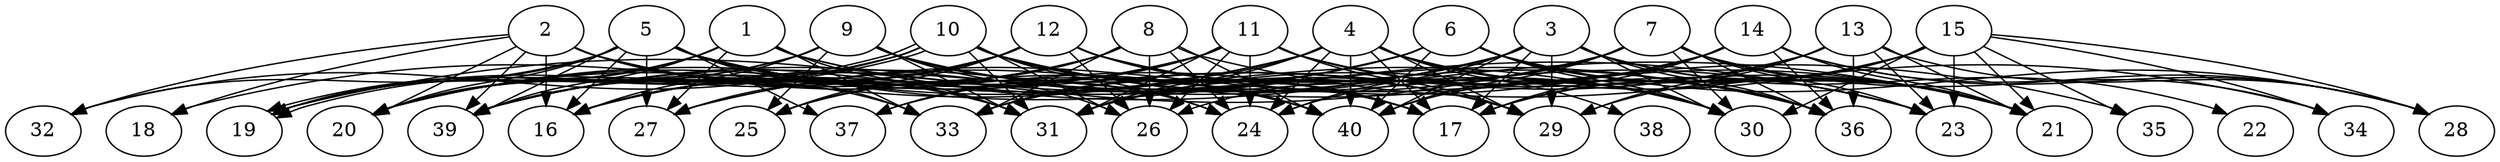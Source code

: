 // DAG (tier=3-complex, mode=data, n=40, ccr=0.544, fat=0.854, density=0.660, regular=0.333, jump=0.343, mindata=4194304, maxdata=33554432)
// DAG automatically generated by daggen at Sun Aug 24 16:33:35 2025
// /home/ermia/Project/Environments/daggen/bin/daggen --dot --ccr 0.544 --fat 0.854 --regular 0.333 --density 0.660 --jump 0.343 --mindata 4194304 --maxdata 33554432 -n 40 
digraph G {
  1 [size="6819498920641157922816", alpha="0.10", expect_size="3409749460320578961408"]
  1 -> 19 [size ="2876901307711488"]
  1 -> 20 [size ="2876901307711488"]
  1 -> 21 [size ="2876901307711488"]
  1 -> 27 [size ="2876901307711488"]
  1 -> 31 [size ="2876901307711488"]
  1 -> 33 [size ="2876901307711488"]
  1 -> 36 [size ="2876901307711488"]
  1 -> 39 [size ="2876901307711488"]
  2 [size="4158756093309036032", alpha="0.06", expect_size="2079378046654518016"]
  2 -> 16 [size ="2310729390620672"]
  2 -> 17 [size ="2310729390620672"]
  2 -> 18 [size ="2310729390620672"]
  2 -> 20 [size ="2310729390620672"]
  2 -> 31 [size ="2310729390620672"]
  2 -> 32 [size ="2310729390620672"]
  2 -> 33 [size ="2310729390620672"]
  2 -> 39 [size ="2310729390620672"]
  2 -> 40 [size ="2310729390620672"]
  3 [size="8220552930643651584", alpha="0.09", expect_size="4110276465321825792"]
  3 -> 16 [size ="3030200392613888"]
  3 -> 17 [size ="3030200392613888"]
  3 -> 21 [size ="3030200392613888"]
  3 -> 22 [size ="3030200392613888"]
  3 -> 24 [size ="3030200392613888"]
  3 -> 29 [size ="3030200392613888"]
  3 -> 30 [size ="3030200392613888"]
  3 -> 31 [size ="3030200392613888"]
  3 -> 33 [size ="3030200392613888"]
  3 -> 36 [size ="3030200392613888"]
  3 -> 39 [size ="3030200392613888"]
  3 -> 40 [size ="3030200392613888"]
  4 [size="837254477099080832", alpha="0.19", expect_size="418627238549540416"]
  4 -> 17 [size ="1773692988162048"]
  4 -> 18 [size ="1773692988162048"]
  4 -> 20 [size ="1773692988162048"]
  4 -> 21 [size ="1773692988162048"]
  4 -> 24 [size ="1773692988162048"]
  4 -> 29 [size ="1773692988162048"]
  4 -> 30 [size ="1773692988162048"]
  4 -> 31 [size ="1773692988162048"]
  4 -> 33 [size ="1773692988162048"]
  4 -> 36 [size ="1773692988162048"]
  4 -> 38 [size ="1773692988162048"]
  4 -> 40 [size ="1773692988162048"]
  5 [size="8587357869311847825408", alpha="0.00", expect_size="4293678934655923912704"]
  5 -> 16 [size ="3354772144914432"]
  5 -> 19 [size ="3354772144914432"]
  5 -> 20 [size ="3354772144914432"]
  5 -> 23 [size ="3354772144914432"]
  5 -> 27 [size ="3354772144914432"]
  5 -> 29 [size ="3354772144914432"]
  5 -> 30 [size ="3354772144914432"]
  5 -> 31 [size ="3354772144914432"]
  5 -> 32 [size ="3354772144914432"]
  5 -> 33 [size ="3354772144914432"]
  5 -> 37 [size ="3354772144914432"]
  5 -> 39 [size ="3354772144914432"]
  5 -> 40 [size ="3354772144914432"]
  6 [size="17173290162516468", alpha="0.15", expect_size="8586645081258234"]
  6 -> 16 [size ="1177551720415232"]
  6 -> 20 [size ="1177551720415232"]
  6 -> 21 [size ="1177551720415232"]
  6 -> 28 [size ="1177551720415232"]
  6 -> 30 [size ="1177551720415232"]
  6 -> 36 [size ="1177551720415232"]
  6 -> 37 [size ="1177551720415232"]
  6 -> 39 [size ="1177551720415232"]
  6 -> 40 [size ="1177551720415232"]
  7 [size="20937331566792519680", alpha="0.14", expect_size="10468665783396259840"]
  7 -> 19 [size ="7020802683699200"]
  7 -> 21 [size ="7020802683699200"]
  7 -> 23 [size ="7020802683699200"]
  7 -> 24 [size ="7020802683699200"]
  7 -> 26 [size ="7020802683699200"]
  7 -> 27 [size ="7020802683699200"]
  7 -> 28 [size ="7020802683699200"]
  7 -> 30 [size ="7020802683699200"]
  7 -> 36 [size ="7020802683699200"]
  7 -> 40 [size ="7020802683699200"]
  8 [size="16235544040790502146048", alpha="0.04", expect_size="8117772020395251073024"]
  8 -> 16 [size ="5129415553974272"]
  8 -> 24 [size ="5129415553974272"]
  8 -> 25 [size ="5129415553974272"]
  8 -> 26 [size ="5129415553974272"]
  8 -> 33 [size ="5129415553974272"]
  8 -> 34 [size ="5129415553974272"]
  8 -> 39 [size ="5129415553974272"]
  8 -> 40 [size ="5129415553974272"]
  9 [size="138312312354005136", alpha="0.17", expect_size="69156156177002568"]
  9 -> 16 [size ="2258126443118592"]
  9 -> 17 [size ="2258126443118592"]
  9 -> 19 [size ="2258126443118592"]
  9 -> 20 [size ="2258126443118592"]
  9 -> 24 [size ="2258126443118592"]
  9 -> 25 [size ="2258126443118592"]
  9 -> 26 [size ="2258126443118592"]
  9 -> 31 [size ="2258126443118592"]
  9 -> 36 [size ="2258126443118592"]
  10 [size="24263673266584688", alpha="0.20", expect_size="12131836633292344"]
  10 -> 17 [size ="2650385940480000"]
  10 -> 19 [size ="2650385940480000"]
  10 -> 19 [size ="2650385940480000"]
  10 -> 20 [size ="2650385940480000"]
  10 -> 23 [size ="2650385940480000"]
  10 -> 24 [size ="2650385940480000"]
  10 -> 26 [size ="2650385940480000"]
  10 -> 29 [size ="2650385940480000"]
  10 -> 31 [size ="2650385940480000"]
  10 -> 32 [size ="2650385940480000"]
  10 -> 35 [size ="2650385940480000"]
  10 -> 39 [size ="2650385940480000"]
  10 -> 40 [size ="2650385940480000"]
  11 [size="160116981729431200", alpha="0.05", expect_size="80058490864715600"]
  11 -> 16 [size ="7187778630582272"]
  11 -> 20 [size ="7187778630582272"]
  11 -> 21 [size ="7187778630582272"]
  11 -> 23 [size ="7187778630582272"]
  11 -> 24 [size ="7187778630582272"]
  11 -> 25 [size ="7187778630582272"]
  11 -> 26 [size ="7187778630582272"]
  11 -> 29 [size ="7187778630582272"]
  11 -> 30 [size ="7187778630582272"]
  11 -> 31 [size ="7187778630582272"]
  11 -> 37 [size ="7187778630582272"]
  11 -> 39 [size ="7187778630582272"]
  12 [size="2037331987559088128000", alpha="0.17", expect_size="1018665993779544064000"]
  12 -> 16 [size ="1285674971955200"]
  12 -> 17 [size ="1285674971955200"]
  12 -> 19 [size ="1285674971955200"]
  12 -> 20 [size ="1285674971955200"]
  12 -> 21 [size ="1285674971955200"]
  12 -> 25 [size ="1285674971955200"]
  12 -> 26 [size ="1285674971955200"]
  12 -> 27 [size ="1285674971955200"]
  12 -> 29 [size ="1285674971955200"]
  12 -> 30 [size ="1285674971955200"]
  12 -> 39 [size ="1285674971955200"]
  13 [size="159795836920541184", alpha="0.17", expect_size="79897918460270592"]
  13 -> 17 [size ="3527376411557888"]
  13 -> 21 [size ="3527376411557888"]
  13 -> 23 [size ="3527376411557888"]
  13 -> 28 [size ="3527376411557888"]
  13 -> 29 [size ="3527376411557888"]
  13 -> 33 [size ="3527376411557888"]
  13 -> 36 [size ="3527376411557888"]
  14 [size="20129330505990537216000", alpha="0.13", expect_size="10064665252995268608000"]
  14 -> 17 [size ="5919834164428800"]
  14 -> 21 [size ="5919834164428800"]
  14 -> 27 [size ="5919834164428800"]
  14 -> 28 [size ="5919834164428800"]
  14 -> 31 [size ="5919834164428800"]
  14 -> 34 [size ="5919834164428800"]
  14 -> 36 [size ="5919834164428800"]
  14 -> 40 [size ="5919834164428800"]
  15 [size="831831670185678592", alpha="0.18", expect_size="415915835092839296"]
  15 -> 17 [size ="820341446279168"]
  15 -> 21 [size ="820341446279168"]
  15 -> 23 [size ="820341446279168"]
  15 -> 28 [size ="820341446279168"]
  15 -> 29 [size ="820341446279168"]
  15 -> 30 [size ="820341446279168"]
  15 -> 31 [size ="820341446279168"]
  15 -> 34 [size ="820341446279168"]
  15 -> 35 [size ="820341446279168"]
  16 [size="835292206563539812352", alpha="0.12", expect_size="417646103281769906176"]
  17 [size="20413074892875608064", alpha="0.07", expect_size="10206537446437804032"]
  18 [size="26867851383909883314176", alpha="0.15", expect_size="13433925691954941657088"]
  19 [size="28779909294101985492992", alpha="0.04", expect_size="14389954647050992746496"]
  20 [size="142534091343554368", alpha="0.10", expect_size="71267045671777184"]
  21 [size="19162036244089282560", alpha="0.12", expect_size="9581018122044641280"]
  22 [size="1819420414625501184", alpha="0.07", expect_size="909710207312750592"]
  23 [size="808074170269867966464", alpha="0.07", expect_size="404037085134933983232"]
  24 [size="8614439170199903010816", alpha="0.09", expect_size="4307219585099951505408"]
  25 [size="41687746290154056", alpha="0.03", expect_size="20843873145077028"]
  26 [size="273761977611535253504", alpha="0.20", expect_size="136880988805767626752"]
  27 [size="497769166908659520", alpha="0.18", expect_size="248884583454329760"]
  28 [size="7528023042183292", alpha="0.19", expect_size="3764011521091646"]
  29 [size="345272327564662145024", alpha="0.05", expect_size="172636163782331072512"]
  30 [size="12608896145911382016", alpha="0.17", expect_size="6304448072955691008"]
  31 [size="5260412649104679632896", alpha="0.00", expect_size="2630206324552339816448"]
  32 [size="29627785479196512", alpha="0.13", expect_size="14813892739598256"]
  33 [size="4195361236146301440", alpha="0.14", expect_size="2097680618073150720"]
  34 [size="4790133993015158505472", alpha="0.08", expect_size="2395066996507579252736"]
  35 [size="238458284304726112", alpha="0.15", expect_size="119229142152363056"]
  36 [size="133735123767856726016", alpha="0.03", expect_size="66867561883928363008"]
  37 [size="50951360077287672", alpha="0.03", expect_size="25475680038643836"]
  38 [size="2935496698560350", alpha="0.10", expect_size="1467748349280175"]
  39 [size="151753658395198720", alpha="0.06", expect_size="75876829197599360"]
  40 [size="5285466552213218304", alpha="0.19", expect_size="2642733276106609152"]
}